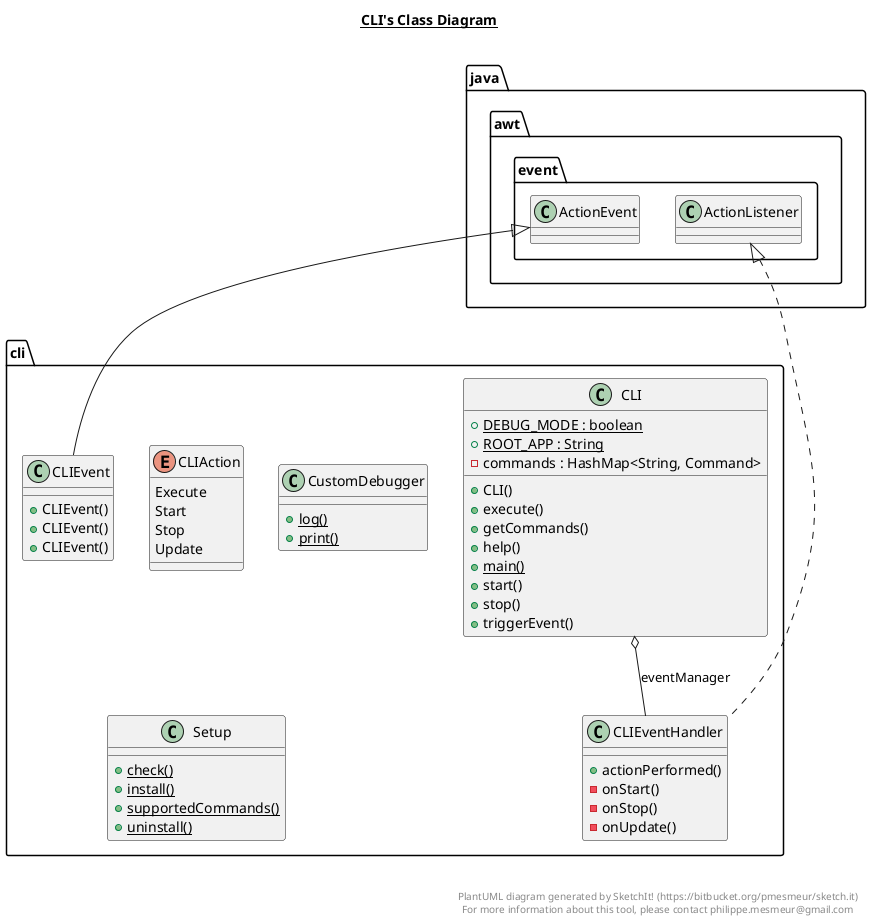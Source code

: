 @startuml

title __CLI's Class Diagram__\n

  namespace cli {
    class cli.CLI {
        {static} + DEBUG_MODE : boolean
        {static} + ROOT_APP : String
        - commands : HashMap<String, Command>
        + CLI()
        + execute()
        + getCommands()
        + help()
        {static} + main()
        + start()
        + stop()
        + triggerEvent()
    }
  }
  

  namespace cli {
    enum CLIAction {
      Execute
      Start
      Stop
      Update
    }
  }
  

  namespace cli {
    class cli.CLIEvent {
        + CLIEvent()
        + CLIEvent()
        + CLIEvent()
    }
  }
  

  namespace cli {
    class cli.CLIEventHandler {
        + actionPerformed()
        - onStart()
        - onStop()
        - onUpdate()
    }
  }
  

  namespace cli {
    class cli.CustomDebugger {
        {static} + log()
        {static} + print()
    }
  }
  

  namespace cli {
    class cli.Setup {
        {static} + check()
        {static} + install()
        {static} + supportedCommands()
        {static} + uninstall()
    }
  }
  

  cli.CLI o-- cli.CLIEventHandler : eventManager
  cli.CLIEvent -up-|> java.awt.event.ActionEvent
  cli.CLIEventHandler .up.|> java.awt.event.ActionListener


right footer


PlantUML diagram generated by SketchIt! (https://bitbucket.org/pmesmeur/sketch.it)
For more information about this tool, please contact philippe.mesmeur@gmail.com
endfooter

@enduml
